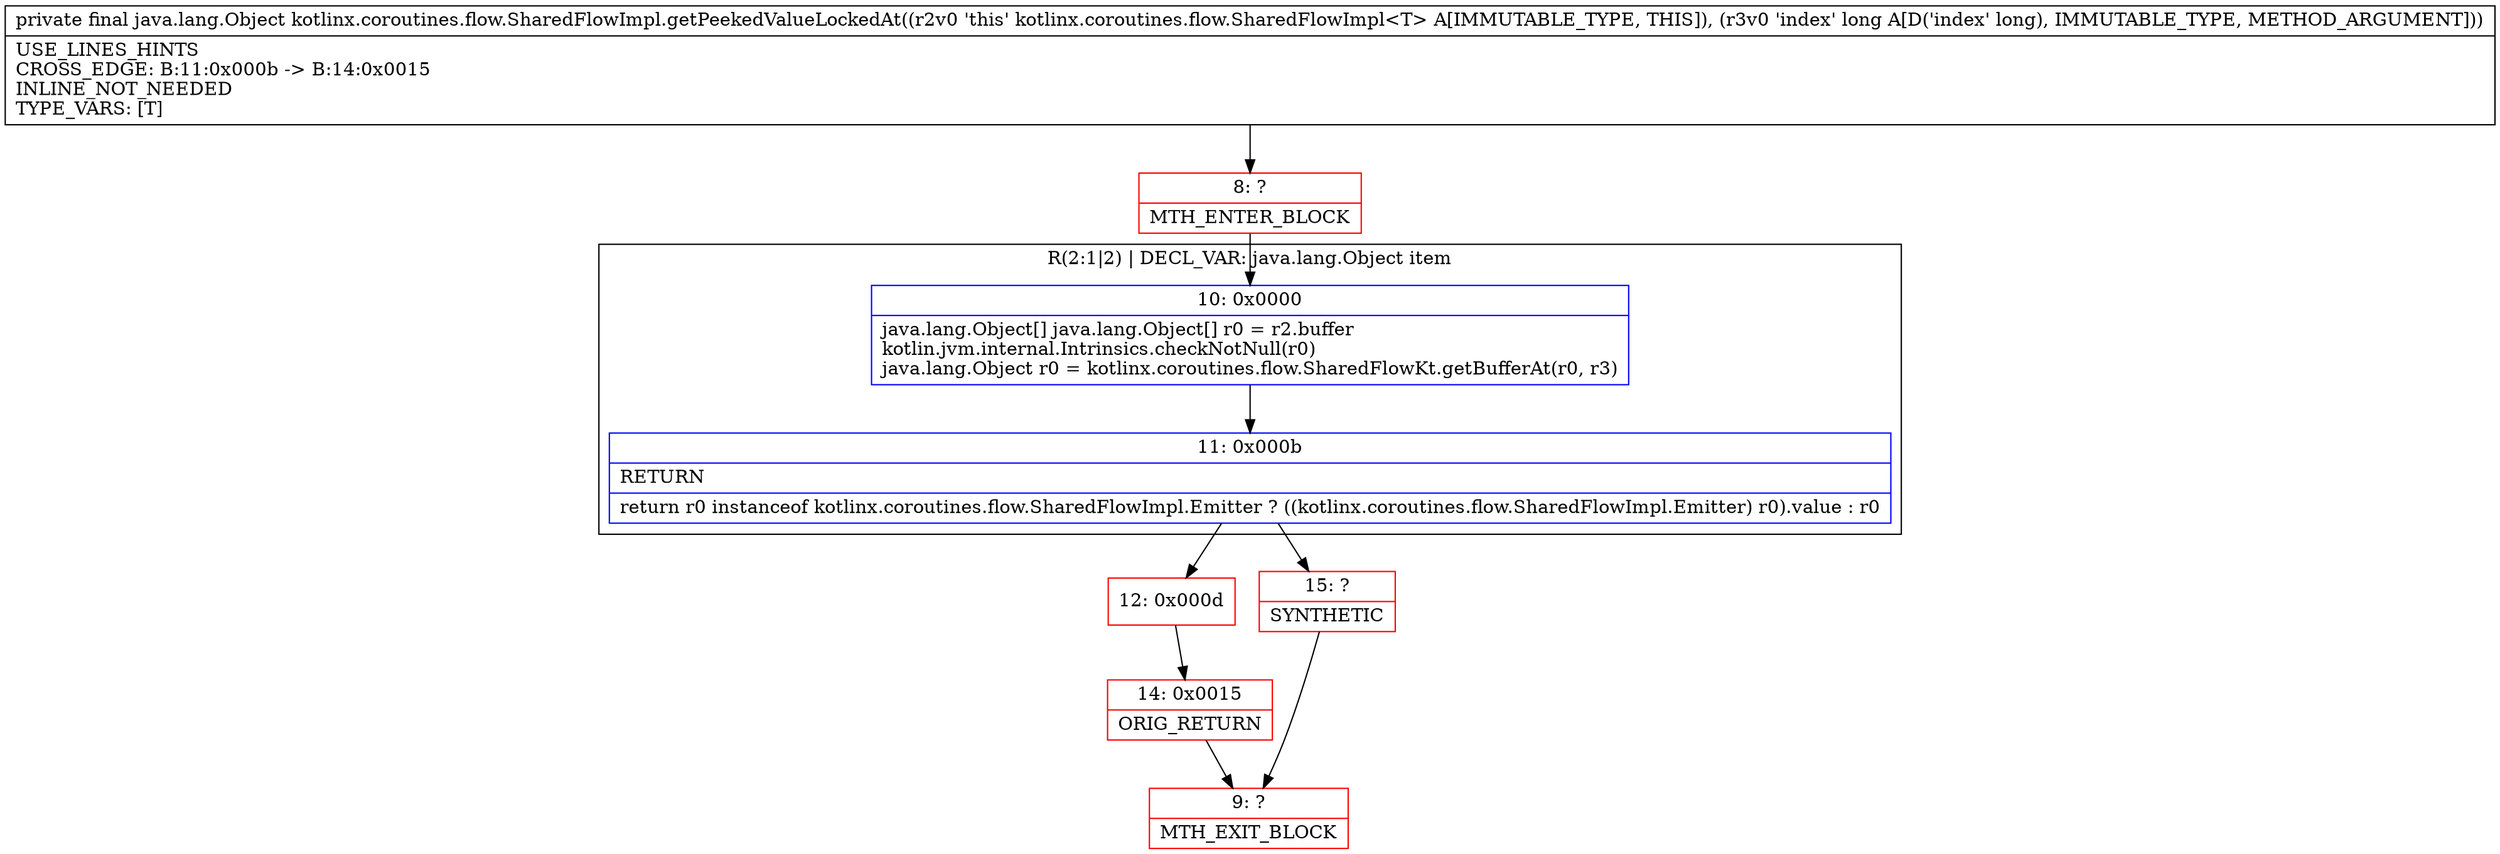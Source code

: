 digraph "CFG forkotlinx.coroutines.flow.SharedFlowImpl.getPeekedValueLockedAt(J)Ljava\/lang\/Object;" {
subgraph cluster_Region_1077505411 {
label = "R(2:1|2) | DECL_VAR: java.lang.Object item\l";
node [shape=record,color=blue];
Node_10 [shape=record,label="{10\:\ 0x0000|java.lang.Object[] java.lang.Object[] r0 = r2.buffer\lkotlin.jvm.internal.Intrinsics.checkNotNull(r0)\ljava.lang.Object r0 = kotlinx.coroutines.flow.SharedFlowKt.getBufferAt(r0, r3)\l}"];
Node_11 [shape=record,label="{11\:\ 0x000b|RETURN\l|return r0 instanceof kotlinx.coroutines.flow.SharedFlowImpl.Emitter ? ((kotlinx.coroutines.flow.SharedFlowImpl.Emitter) r0).value : r0\l}"];
}
Node_8 [shape=record,color=red,label="{8\:\ ?|MTH_ENTER_BLOCK\l}"];
Node_12 [shape=record,color=red,label="{12\:\ 0x000d}"];
Node_14 [shape=record,color=red,label="{14\:\ 0x0015|ORIG_RETURN\l}"];
Node_9 [shape=record,color=red,label="{9\:\ ?|MTH_EXIT_BLOCK\l}"];
Node_15 [shape=record,color=red,label="{15\:\ ?|SYNTHETIC\l}"];
MethodNode[shape=record,label="{private final java.lang.Object kotlinx.coroutines.flow.SharedFlowImpl.getPeekedValueLockedAt((r2v0 'this' kotlinx.coroutines.flow.SharedFlowImpl\<T\> A[IMMUTABLE_TYPE, THIS]), (r3v0 'index' long A[D('index' long), IMMUTABLE_TYPE, METHOD_ARGUMENT]))  | USE_LINES_HINTS\lCROSS_EDGE: B:11:0x000b \-\> B:14:0x0015\lINLINE_NOT_NEEDED\lTYPE_VARS: [T]\l}"];
MethodNode -> Node_8;Node_10 -> Node_11;
Node_11 -> Node_12;
Node_11 -> Node_15;
Node_8 -> Node_10;
Node_12 -> Node_14;
Node_14 -> Node_9;
Node_15 -> Node_9;
}

